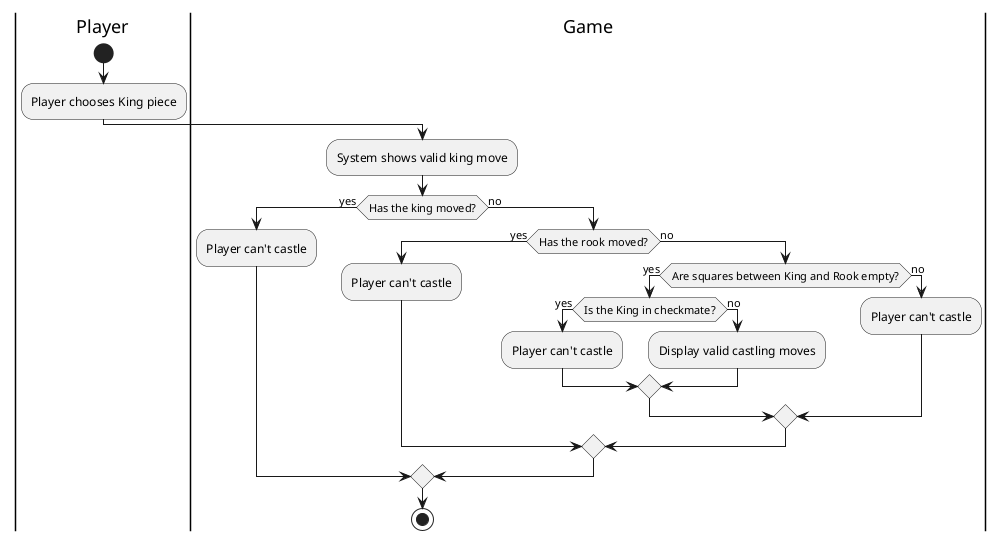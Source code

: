 @startuml castling move activity
|Player|
start
:Player chooses King piece;
|Game|
:System shows valid king move;
if (Has the king moved?) then (yes)
    :Player can't castle;
else (no)
    if (Has the rook moved?) then (yes)
        :Player can't castle;
    else (no)
        if (Are squares between King and Rook empty?) then (yes)
            if (Is the King in checkmate?) then (yes)
                :Player can't castle;
            else (no)
                :Display valid castling moves;
            endif
        else (no)
            :Player can't castle;
        endif
    endif
endif
stop
@enduml